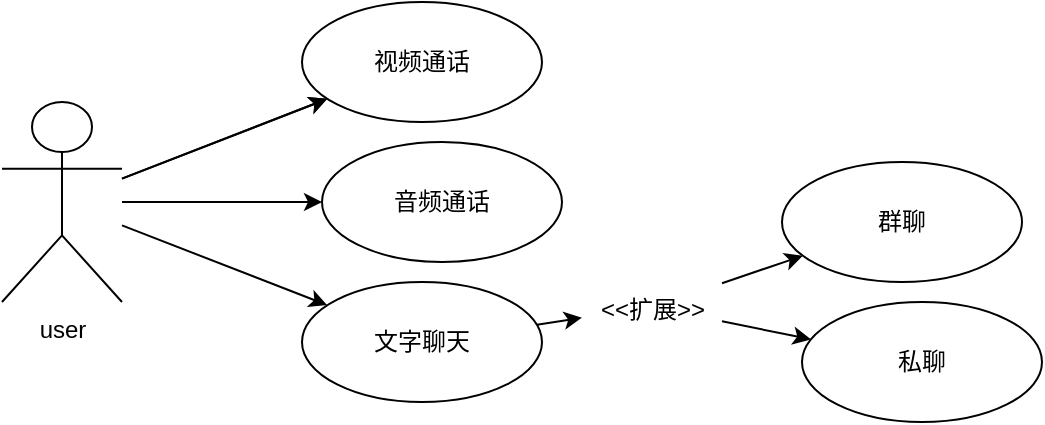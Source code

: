 <mxfile version="18.0.2" type="github">
  <diagram id="Z0HYogXsNK2ubtAIJYcc" name="第 1 页">
    <mxGraphModel dx="981" dy="481" grid="1" gridSize="10" guides="1" tooltips="1" connect="1" arrows="1" fold="1" page="1" pageScale="1" pageWidth="827" pageHeight="1169" math="0" shadow="0">
      <root>
        <mxCell id="0" />
        <mxCell id="1" parent="0" />
        <mxCell id="ofPlvy2lXohE3Lev6-nU-34" value="" style="rounded=0;orthogonalLoop=1;jettySize=auto;html=1;" parent="1" source="ofPlvy2lXohE3Lev6-nU-38" target="ofPlvy2lXohE3Lev6-nU-39" edge="1">
          <mxGeometry relative="1" as="geometry" />
        </mxCell>
        <mxCell id="ofPlvy2lXohE3Lev6-nU-35" value="" style="edgeStyle=none;rounded=0;orthogonalLoop=1;jettySize=auto;html=1;" parent="1" source="ofPlvy2lXohE3Lev6-nU-38" target="ofPlvy2lXohE3Lev6-nU-39" edge="1">
          <mxGeometry relative="1" as="geometry" />
        </mxCell>
        <mxCell id="ofPlvy2lXohE3Lev6-nU-36" value="" style="edgeStyle=none;rounded=0;orthogonalLoop=1;jettySize=auto;html=1;" parent="1" source="ofPlvy2lXohE3Lev6-nU-38" target="ofPlvy2lXohE3Lev6-nU-40" edge="1">
          <mxGeometry relative="1" as="geometry" />
        </mxCell>
        <mxCell id="ofPlvy2lXohE3Lev6-nU-37" value="" style="edgeStyle=none;rounded=0;orthogonalLoop=1;jettySize=auto;html=1;" parent="1" source="ofPlvy2lXohE3Lev6-nU-38" target="ofPlvy2lXohE3Lev6-nU-42" edge="1">
          <mxGeometry relative="1" as="geometry" />
        </mxCell>
        <mxCell id="ofPlvy2lXohE3Lev6-nU-38" value="user" style="shape=umlActor;verticalLabelPosition=bottom;verticalAlign=top;html=1;outlineConnect=0;" parent="1" vertex="1">
          <mxGeometry x="170" y="230" width="60" height="100" as="geometry" />
        </mxCell>
        <mxCell id="ofPlvy2lXohE3Lev6-nU-39" value="视频通话" style="ellipse;whiteSpace=wrap;html=1;verticalAlign=middle;align=center;" parent="1" vertex="1">
          <mxGeometry x="320" y="180" width="120" height="60" as="geometry" />
        </mxCell>
        <mxCell id="ofPlvy2lXohE3Lev6-nU-40" value="音频通话" style="ellipse;whiteSpace=wrap;html=1;verticalAlign=middle;" parent="1" vertex="1">
          <mxGeometry x="330" y="250" width="120" height="60" as="geometry" />
        </mxCell>
        <mxCell id="ofPlvy2lXohE3Lev6-nU-41" value="" style="edgeStyle=none;rounded=0;orthogonalLoop=1;jettySize=auto;html=1;" parent="1" source="ofPlvy2lXohE3Lev6-nU-42" target="ofPlvy2lXohE3Lev6-nU-45" edge="1">
          <mxGeometry relative="1" as="geometry" />
        </mxCell>
        <mxCell id="ofPlvy2lXohE3Lev6-nU-42" value="文字聊天" style="ellipse;whiteSpace=wrap;html=1;verticalAlign=middle;" parent="1" vertex="1">
          <mxGeometry x="320" y="320" width="120" height="60" as="geometry" />
        </mxCell>
        <mxCell id="ofPlvy2lXohE3Lev6-nU-43" value="" style="edgeStyle=none;rounded=0;orthogonalLoop=1;jettySize=auto;html=1;" parent="1" source="ofPlvy2lXohE3Lev6-nU-45" target="ofPlvy2lXohE3Lev6-nU-46" edge="1">
          <mxGeometry relative="1" as="geometry" />
        </mxCell>
        <mxCell id="ofPlvy2lXohE3Lev6-nU-44" value="" style="edgeStyle=none;rounded=0;orthogonalLoop=1;jettySize=auto;html=1;" parent="1" source="ofPlvy2lXohE3Lev6-nU-45" target="ofPlvy2lXohE3Lev6-nU-47" edge="1">
          <mxGeometry relative="1" as="geometry" />
        </mxCell>
        <mxCell id="ofPlvy2lXohE3Lev6-nU-45" value="&amp;lt;&amp;lt;扩展&amp;gt;&amp;gt;" style="text;html=1;align=center;" parent="1" vertex="1">
          <mxGeometry x="460" y="320" width="70" height="25" as="geometry" />
        </mxCell>
        <mxCell id="ofPlvy2lXohE3Lev6-nU-46" value="群聊" style="ellipse;whiteSpace=wrap;html=1;" parent="1" vertex="1">
          <mxGeometry x="560" y="260" width="120" height="60" as="geometry" />
        </mxCell>
        <mxCell id="ofPlvy2lXohE3Lev6-nU-47" value="私聊" style="ellipse;whiteSpace=wrap;html=1;" parent="1" vertex="1">
          <mxGeometry x="570" y="330" width="120" height="60" as="geometry" />
        </mxCell>
      </root>
    </mxGraphModel>
  </diagram>
</mxfile>
